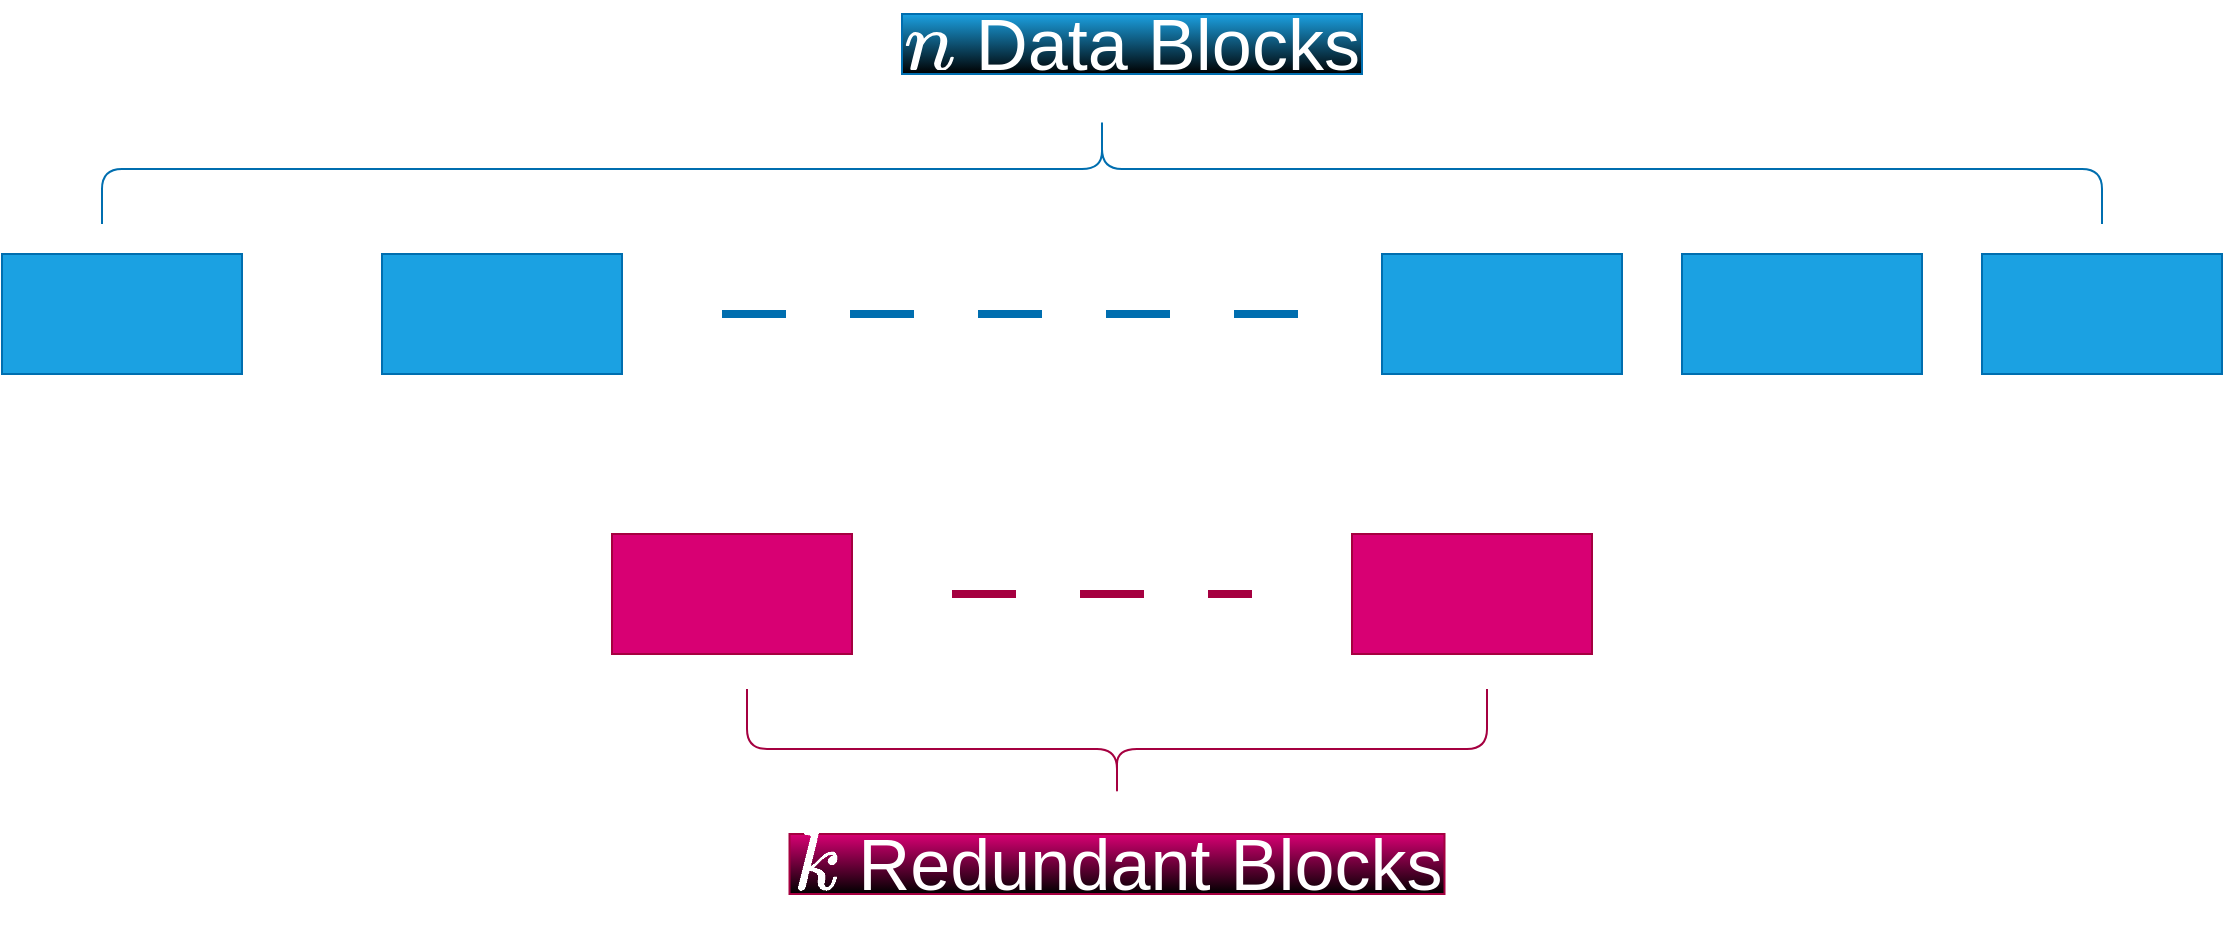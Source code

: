 <mxfile version="24.8.3">
  <diagram name="Page-1" id="GirjB6BvCu5ZiXoQ-rKx">
    <mxGraphModel dx="1687" dy="900" grid="1" gridSize="10" guides="1" tooltips="1" connect="1" arrows="1" fold="1" page="1" pageScale="1" pageWidth="827" pageHeight="1169" math="1" shadow="0">
      <root>
        <mxCell id="0" />
        <mxCell id="1" parent="0" />
        <mxCell id="WfYVW7RB1-EYjMAiuS7r-1" value="" style="rounded=0;whiteSpace=wrap;html=1;fillColor=#1ba1e2;fontColor=#ffffff;strokeColor=#006EAF;" vertex="1" parent="1">
          <mxGeometry x="160" y="250" width="120" height="60" as="geometry" />
        </mxCell>
        <mxCell id="WfYVW7RB1-EYjMAiuS7r-2" value="" style="rounded=0;whiteSpace=wrap;html=1;fillColor=#1ba1e2;fontColor=#ffffff;strokeColor=#006EAF;" vertex="1" parent="1">
          <mxGeometry x="350" y="250" width="120" height="60" as="geometry" />
        </mxCell>
        <mxCell id="WfYVW7RB1-EYjMAiuS7r-3" value="" style="rounded=0;whiteSpace=wrap;html=1;fillColor=#1ba1e2;fontColor=#ffffff;strokeColor=#006EAF;" vertex="1" parent="1">
          <mxGeometry x="850" y="250" width="120" height="60" as="geometry" />
        </mxCell>
        <mxCell id="WfYVW7RB1-EYjMAiuS7r-4" value="" style="endArrow=none;html=1;rounded=0;dashed=1;dashPattern=8 8;fillColor=#1ba1e2;strokeColor=#006EAF;strokeWidth=4;fontStyle=4" edge="1" parent="1">
          <mxGeometry width="50" height="50" relative="1" as="geometry">
            <mxPoint x="520" y="280" as="sourcePoint" />
            <mxPoint x="810" y="280" as="targetPoint" />
          </mxGeometry>
        </mxCell>
        <mxCell id="WfYVW7RB1-EYjMAiuS7r-5" style="edgeStyle=orthogonalEdgeStyle;rounded=0;orthogonalLoop=1;jettySize=auto;html=1;exitX=0.5;exitY=1;exitDx=0;exitDy=0;fillColor=#1ba1e2;strokeColor=#006EAF;" edge="1" parent="1" source="WfYVW7RB1-EYjMAiuS7r-2" target="WfYVW7RB1-EYjMAiuS7r-2">
          <mxGeometry relative="1" as="geometry" />
        </mxCell>
        <mxCell id="WfYVW7RB1-EYjMAiuS7r-6" value="" style="rounded=0;whiteSpace=wrap;html=1;fillColor=#1ba1e2;fontColor=#ffffff;strokeColor=#006EAF;" vertex="1" parent="1">
          <mxGeometry x="1000" y="250" width="120" height="60" as="geometry" />
        </mxCell>
        <mxCell id="WfYVW7RB1-EYjMAiuS7r-7" value="" style="rounded=0;whiteSpace=wrap;html=1;fillColor=#1ba1e2;fontColor=#ffffff;strokeColor=#006EAF;" vertex="1" parent="1">
          <mxGeometry x="1150" y="250" width="120" height="60" as="geometry" />
        </mxCell>
        <mxCell id="WfYVW7RB1-EYjMAiuS7r-8" value="" style="rounded=0;whiteSpace=wrap;html=1;fillColor=#d80073;fontColor=#ffffff;strokeColor=#A50040;" vertex="1" parent="1">
          <mxGeometry x="465" y="390" width="120" height="60" as="geometry" />
        </mxCell>
        <mxCell id="WfYVW7RB1-EYjMAiuS7r-9" value="" style="endArrow=none;html=1;rounded=0;dashed=1;dashPattern=8 8;fillColor=#d80073;strokeColor=#A50040;strokeWidth=4;fontStyle=4" edge="1" parent="1">
          <mxGeometry width="50" height="50" relative="1" as="geometry">
            <mxPoint x="635" y="420" as="sourcePoint" />
            <mxPoint x="785" y="420" as="targetPoint" />
          </mxGeometry>
        </mxCell>
        <mxCell id="WfYVW7RB1-EYjMAiuS7r-10" style="edgeStyle=orthogonalEdgeStyle;rounded=0;orthogonalLoop=1;jettySize=auto;html=1;exitX=0.5;exitY=1;exitDx=0;exitDy=0;fillColor=#d80073;strokeColor=#A50040;" edge="1" source="WfYVW7RB1-EYjMAiuS7r-8" target="WfYVW7RB1-EYjMAiuS7r-8" parent="1">
          <mxGeometry relative="1" as="geometry" />
        </mxCell>
        <mxCell id="WfYVW7RB1-EYjMAiuS7r-11" value="" style="rounded=0;whiteSpace=wrap;html=1;fillColor=#d80073;fontColor=#ffffff;strokeColor=#A50040;" vertex="1" parent="1">
          <mxGeometry x="835" y="390" width="120" height="60" as="geometry" />
        </mxCell>
        <mxCell id="WfYVW7RB1-EYjMAiuS7r-12" value="" style="shape=curlyBracket;whiteSpace=wrap;html=1;rounded=1;labelPosition=left;verticalLabelPosition=middle;align=right;verticalAlign=middle;rotation=90;fillColor=#1ba1e2;fontColor=#ffffff;strokeColor=#006EAF;" vertex="1" parent="1">
          <mxGeometry x="682.5" y="-292.5" width="55" height="1000" as="geometry" />
        </mxCell>
        <mxCell id="WfYVW7RB1-EYjMAiuS7r-13" value="&lt;font style=&quot;font-size: 36px;&quot;&gt;&lt;svg style=&quot;vertical-align: -0.025ex;&quot; xmlns:xlink=&quot;http://www.w3.org/1999/xlink&quot; viewBox=&quot;0 -442 600 453&quot; role=&quot;img&quot; height=&quot;1.025ex&quot; width=&quot;1.357ex&quot; xmlns=&quot;http://www.w3.org/2000/svg&quot;&gt;&lt;defs&gt;&lt;path d=&quot;M21 287Q22 293 24 303T36 341T56 388T89 425T135 442Q171 442 195 424T225 390T231 369Q231 367 232 367L243 378Q304 442 382 442Q436 442 469 415T503 336T465 179T427 52Q427 26 444 26Q450 26 453 27Q482 32 505 65T540 145Q542 153 560 153Q580 153 580 145Q580 144 576 130Q568 101 554 73T508 17T439 -10Q392 -10 371 17T350 73Q350 92 386 193T423 345Q423 404 379 404H374Q288 404 229 303L222 291L189 157Q156 26 151 16Q138 -11 108 -11Q95 -11 87 -5T76 7T74 17Q74 30 112 180T152 343Q153 348 153 366Q153 405 129 405Q91 405 66 305Q60 285 60 284Q58 278 41 278H27Q21 284 21 287Z&quot; id=&quot;MJX-2-TEX-I-1D45B&quot;&gt;&lt;/path&gt;&lt;/defs&gt;&lt;g transform=&quot;scale(1,-1)&quot; stroke-width=&quot;0&quot; fill=&quot;currentColor&quot; stroke=&quot;currentColor&quot;&gt;&lt;g data-mml-node=&quot;math&quot;&gt;&lt;g data-mml-node=&quot;mi&quot;&gt;&lt;use xlink:href=&quot;#MJX-2-TEX-I-1D45B&quot; data-c=&quot;1D45B&quot;&gt;&lt;/use&gt;&lt;/g&gt;&lt;/g&gt;&lt;/g&gt;&lt;/svg&gt;&lt;/font&gt;&lt;span style=&quot;font-size: 36px;&quot;&gt;&amp;nbsp;Data Blocks&lt;/span&gt;" style="text;html=1;align=center;verticalAlign=middle;whiteSpace=wrap;rounded=0;labelBackgroundColor=none;fillColor=#1ba1e2;fontColor=#ffffff;strokeColor=#006EAF;gradientColor=default;" vertex="1" parent="1">
          <mxGeometry x="610" y="130" width="230" height="30" as="geometry" />
        </mxCell>
        <mxCell id="WfYVW7RB1-EYjMAiuS7r-14" value="&lt;span style=&quot;font-size: 36px;&quot;&gt;\(k\) Redundant Blocks&lt;/span&gt;" style="text;html=1;align=center;verticalAlign=middle;whiteSpace=wrap;rounded=0;fillColor=#d80073;fontColor=#ffffff;strokeColor=#A50040;gradientColor=default;" vertex="1" parent="1">
          <mxGeometry x="553.75" y="540" width="327.5" height="30" as="geometry" />
        </mxCell>
        <mxCell id="WfYVW7RB1-EYjMAiuS7r-15" value="" style="shape=curlyBracket;whiteSpace=wrap;html=1;rounded=1;labelPosition=left;verticalLabelPosition=middle;align=right;verticalAlign=middle;rotation=-90;size=0.455;fillColor=#d80073;fontColor=#ffffff;strokeColor=#A50040;" vertex="1" parent="1">
          <mxGeometry x="690" y="310" width="55" height="370" as="geometry" />
        </mxCell>
      </root>
    </mxGraphModel>
  </diagram>
</mxfile>
